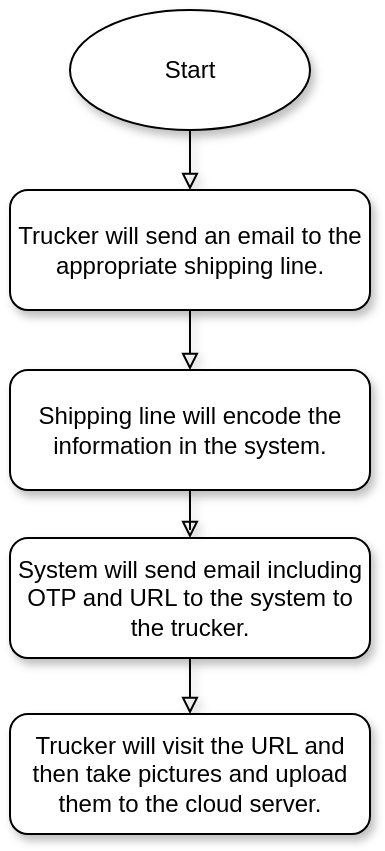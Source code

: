 <mxfile version="20.3.6" type="github">
  <diagram id="C5RBs43oDa-KdzZeNtuy" name="Page-1">
    <mxGraphModel dx="1038" dy="575" grid="1" gridSize="10" guides="1" tooltips="1" connect="1" arrows="1" fold="1" page="1" pageScale="1" pageWidth="827" pageHeight="1169" math="0" shadow="0">
      <root>
        <mxCell id="WIyWlLk6GJQsqaUBKTNV-0" />
        <mxCell id="WIyWlLk6GJQsqaUBKTNV-1" parent="WIyWlLk6GJQsqaUBKTNV-0" />
        <mxCell id="rKMKvAkk2KBtUYU5qK6V-19" value="" style="edgeStyle=orthogonalEdgeStyle;rounded=0;orthogonalLoop=1;jettySize=auto;html=1;endArrow=block;endFill=0;shadow=1;" edge="1" parent="WIyWlLk6GJQsqaUBKTNV-1" source="rKMKvAkk2KBtUYU5qK6V-14" target="rKMKvAkk2KBtUYU5qK6V-18">
          <mxGeometry relative="1" as="geometry" />
        </mxCell>
        <mxCell id="rKMKvAkk2KBtUYU5qK6V-14" value="Start" style="ellipse;whiteSpace=wrap;html=1;shadow=1;" vertex="1" parent="WIyWlLk6GJQsqaUBKTNV-1">
          <mxGeometry x="160" y="60" width="120" height="60" as="geometry" />
        </mxCell>
        <mxCell id="rKMKvAkk2KBtUYU5qK6V-43" style="edgeStyle=orthogonalEdgeStyle;rounded=0;orthogonalLoop=1;jettySize=auto;html=1;entryX=0.5;entryY=0;entryDx=0;entryDy=0;endArrow=block;endFill=0;shadow=1;" edge="1" parent="WIyWlLk6GJQsqaUBKTNV-1" source="rKMKvAkk2KBtUYU5qK6V-18" target="rKMKvAkk2KBtUYU5qK6V-42">
          <mxGeometry relative="1" as="geometry" />
        </mxCell>
        <mxCell id="rKMKvAkk2KBtUYU5qK6V-18" value="Trucker will send an email to the appropriate shipping line." style="whiteSpace=wrap;html=1;rounded=1;shadow=1;glass=0;sketch=0;" vertex="1" parent="WIyWlLk6GJQsqaUBKTNV-1">
          <mxGeometry x="130" y="150" width="180" height="60" as="geometry" />
        </mxCell>
        <mxCell id="rKMKvAkk2KBtUYU5qK6V-45" style="edgeStyle=orthogonalEdgeStyle;rounded=0;orthogonalLoop=1;jettySize=auto;html=1;entryX=0.5;entryY=0;entryDx=0;entryDy=0;endArrow=block;endFill=0;shadow=1;" edge="1" parent="WIyWlLk6GJQsqaUBKTNV-1" source="rKMKvAkk2KBtUYU5qK6V-42" target="rKMKvAkk2KBtUYU5qK6V-44">
          <mxGeometry relative="1" as="geometry" />
        </mxCell>
        <mxCell id="rKMKvAkk2KBtUYU5qK6V-42" value="Shipping line will encode the information in the system." style="whiteSpace=wrap;html=1;shadow=1;rounded=1;" vertex="1" parent="WIyWlLk6GJQsqaUBKTNV-1">
          <mxGeometry x="130" y="240" width="180" height="60" as="geometry" />
        </mxCell>
        <mxCell id="rKMKvAkk2KBtUYU5qK6V-47" style="edgeStyle=orthogonalEdgeStyle;rounded=0;orthogonalLoop=1;jettySize=auto;html=1;entryX=0.5;entryY=0;entryDx=0;entryDy=0;endArrow=block;endFill=0;shadow=1;" edge="1" parent="WIyWlLk6GJQsqaUBKTNV-1" source="rKMKvAkk2KBtUYU5qK6V-44" target="rKMKvAkk2KBtUYU5qK6V-46">
          <mxGeometry relative="1" as="geometry" />
        </mxCell>
        <mxCell id="rKMKvAkk2KBtUYU5qK6V-44" value="System will send email including OTP and URL to the system to the trucker." style="whiteSpace=wrap;html=1;shadow=1;rounded=1;" vertex="1" parent="WIyWlLk6GJQsqaUBKTNV-1">
          <mxGeometry x="130" y="324" width="180" height="60" as="geometry" />
        </mxCell>
        <mxCell id="rKMKvAkk2KBtUYU5qK6V-46" value="Trucker will visit the URL and then take pictures and upload them to the cloud server." style="whiteSpace=wrap;html=1;shadow=1;rounded=1;" vertex="1" parent="WIyWlLk6GJQsqaUBKTNV-1">
          <mxGeometry x="130" y="412" width="180" height="60" as="geometry" />
        </mxCell>
      </root>
    </mxGraphModel>
  </diagram>
</mxfile>
